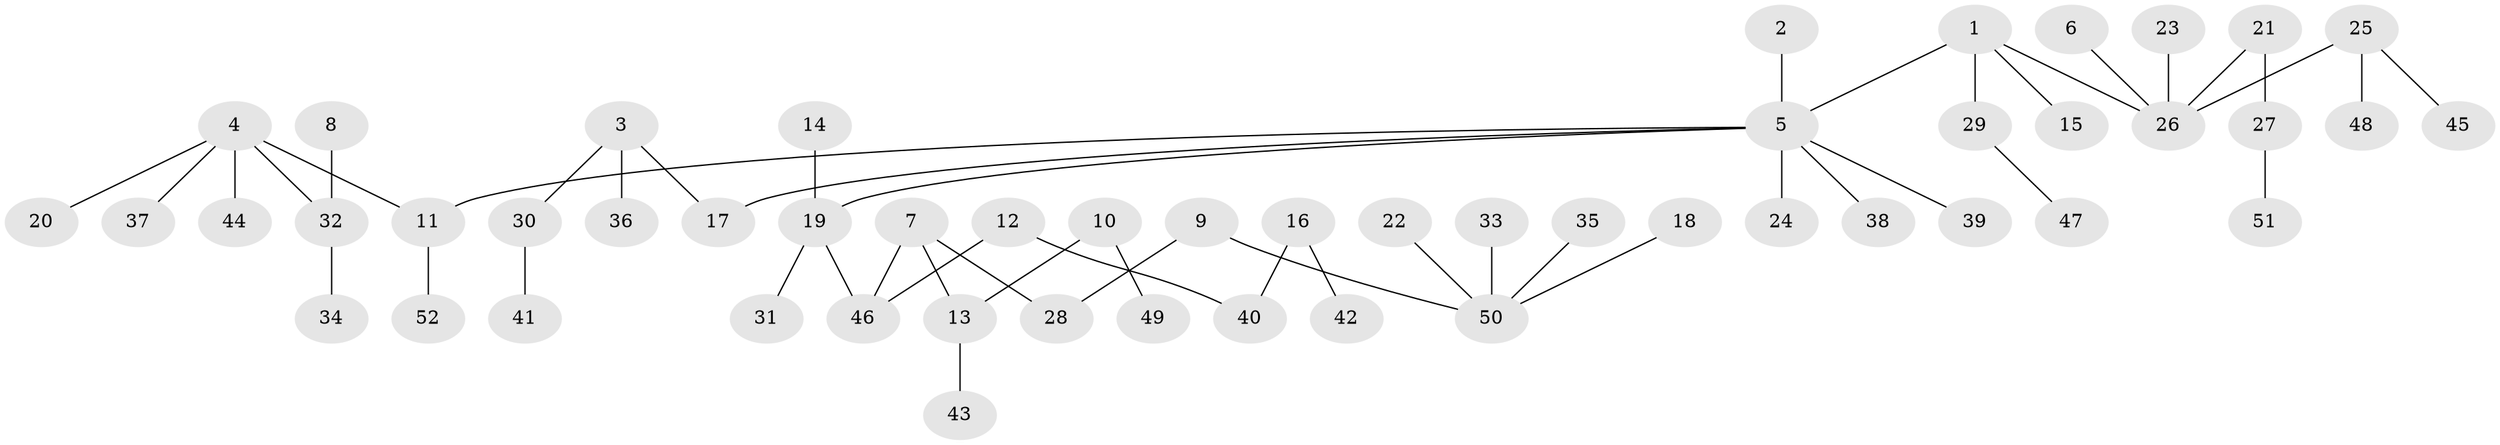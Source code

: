 // original degree distribution, {9: 0.009615384615384616, 6: 0.028846153846153848, 1: 0.5384615384615384, 5: 0.028846153846153848, 3: 0.15384615384615385, 4: 0.04807692307692308, 2: 0.19230769230769232}
// Generated by graph-tools (version 1.1) at 2025/37/03/04/25 23:37:27]
// undirected, 52 vertices, 51 edges
graph export_dot {
  node [color=gray90,style=filled];
  1;
  2;
  3;
  4;
  5;
  6;
  7;
  8;
  9;
  10;
  11;
  12;
  13;
  14;
  15;
  16;
  17;
  18;
  19;
  20;
  21;
  22;
  23;
  24;
  25;
  26;
  27;
  28;
  29;
  30;
  31;
  32;
  33;
  34;
  35;
  36;
  37;
  38;
  39;
  40;
  41;
  42;
  43;
  44;
  45;
  46;
  47;
  48;
  49;
  50;
  51;
  52;
  1 -- 5 [weight=1.0];
  1 -- 15 [weight=1.0];
  1 -- 26 [weight=1.0];
  1 -- 29 [weight=1.0];
  2 -- 5 [weight=1.0];
  3 -- 17 [weight=1.0];
  3 -- 30 [weight=1.0];
  3 -- 36 [weight=1.0];
  4 -- 11 [weight=1.0];
  4 -- 20 [weight=1.0];
  4 -- 32 [weight=1.0];
  4 -- 37 [weight=1.0];
  4 -- 44 [weight=1.0];
  5 -- 11 [weight=1.0];
  5 -- 17 [weight=1.0];
  5 -- 19 [weight=1.0];
  5 -- 24 [weight=1.0];
  5 -- 38 [weight=1.0];
  5 -- 39 [weight=1.0];
  6 -- 26 [weight=1.0];
  7 -- 13 [weight=1.0];
  7 -- 28 [weight=1.0];
  7 -- 46 [weight=1.0];
  8 -- 32 [weight=1.0];
  9 -- 28 [weight=1.0];
  9 -- 50 [weight=1.0];
  10 -- 13 [weight=1.0];
  10 -- 49 [weight=1.0];
  11 -- 52 [weight=1.0];
  12 -- 40 [weight=1.0];
  12 -- 46 [weight=1.0];
  13 -- 43 [weight=1.0];
  14 -- 19 [weight=1.0];
  16 -- 40 [weight=1.0];
  16 -- 42 [weight=1.0];
  18 -- 50 [weight=1.0];
  19 -- 31 [weight=1.0];
  19 -- 46 [weight=1.0];
  21 -- 26 [weight=1.0];
  21 -- 27 [weight=1.0];
  22 -- 50 [weight=1.0];
  23 -- 26 [weight=1.0];
  25 -- 26 [weight=1.0];
  25 -- 45 [weight=1.0];
  25 -- 48 [weight=1.0];
  27 -- 51 [weight=1.0];
  29 -- 47 [weight=1.0];
  30 -- 41 [weight=1.0];
  32 -- 34 [weight=1.0];
  33 -- 50 [weight=1.0];
  35 -- 50 [weight=1.0];
}
